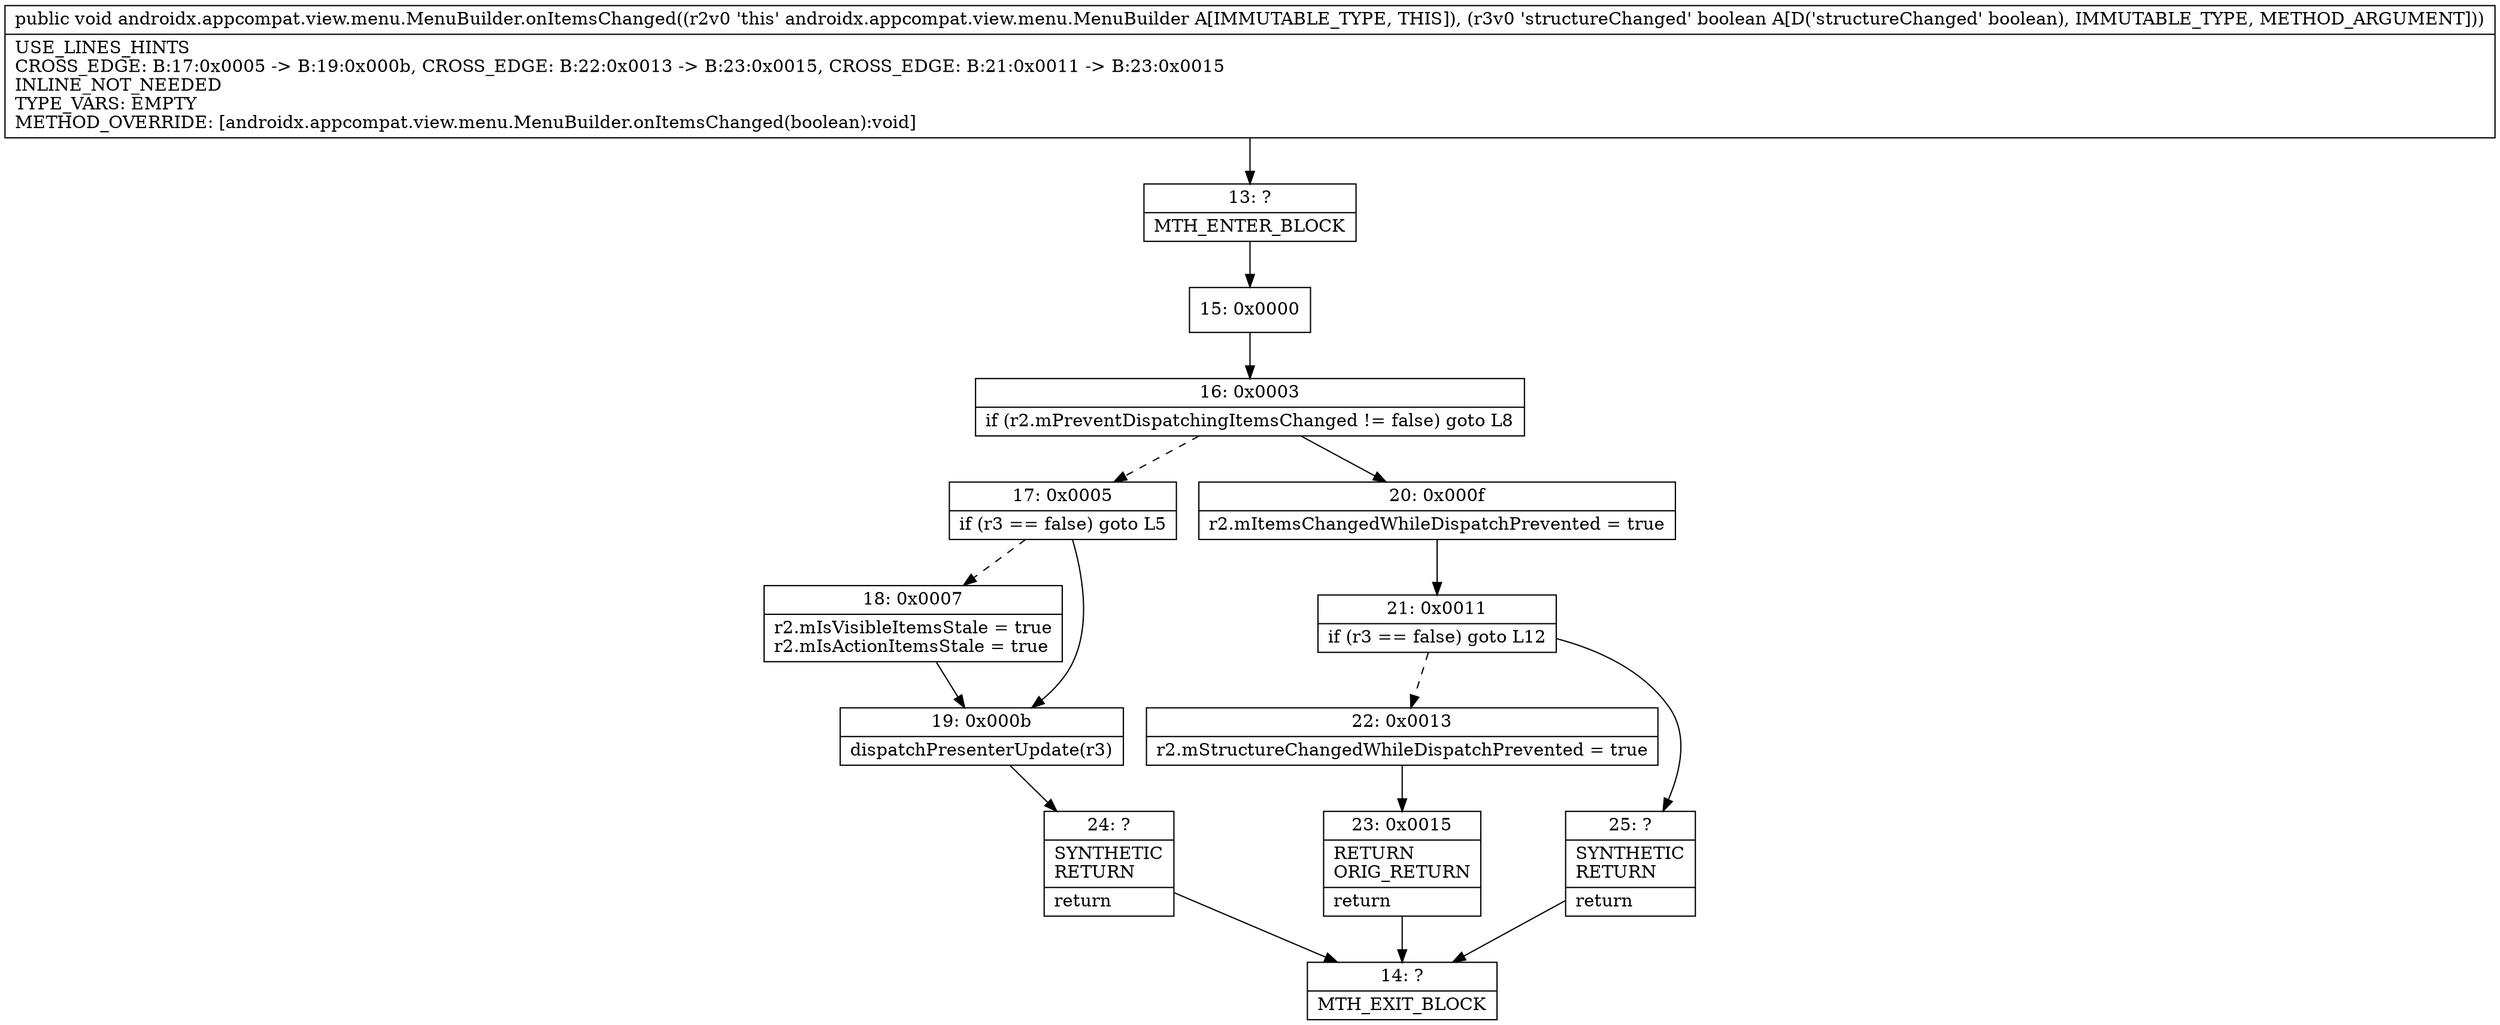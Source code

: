 digraph "CFG forandroidx.appcompat.view.menu.MenuBuilder.onItemsChanged(Z)V" {
Node_13 [shape=record,label="{13\:\ ?|MTH_ENTER_BLOCK\l}"];
Node_15 [shape=record,label="{15\:\ 0x0000}"];
Node_16 [shape=record,label="{16\:\ 0x0003|if (r2.mPreventDispatchingItemsChanged != false) goto L8\l}"];
Node_17 [shape=record,label="{17\:\ 0x0005|if (r3 == false) goto L5\l}"];
Node_18 [shape=record,label="{18\:\ 0x0007|r2.mIsVisibleItemsStale = true\lr2.mIsActionItemsStale = true\l}"];
Node_19 [shape=record,label="{19\:\ 0x000b|dispatchPresenterUpdate(r3)\l}"];
Node_24 [shape=record,label="{24\:\ ?|SYNTHETIC\lRETURN\l|return\l}"];
Node_14 [shape=record,label="{14\:\ ?|MTH_EXIT_BLOCK\l}"];
Node_20 [shape=record,label="{20\:\ 0x000f|r2.mItemsChangedWhileDispatchPrevented = true\l}"];
Node_21 [shape=record,label="{21\:\ 0x0011|if (r3 == false) goto L12\l}"];
Node_22 [shape=record,label="{22\:\ 0x0013|r2.mStructureChangedWhileDispatchPrevented = true\l}"];
Node_23 [shape=record,label="{23\:\ 0x0015|RETURN\lORIG_RETURN\l|return\l}"];
Node_25 [shape=record,label="{25\:\ ?|SYNTHETIC\lRETURN\l|return\l}"];
MethodNode[shape=record,label="{public void androidx.appcompat.view.menu.MenuBuilder.onItemsChanged((r2v0 'this' androidx.appcompat.view.menu.MenuBuilder A[IMMUTABLE_TYPE, THIS]), (r3v0 'structureChanged' boolean A[D('structureChanged' boolean), IMMUTABLE_TYPE, METHOD_ARGUMENT]))  | USE_LINES_HINTS\lCROSS_EDGE: B:17:0x0005 \-\> B:19:0x000b, CROSS_EDGE: B:22:0x0013 \-\> B:23:0x0015, CROSS_EDGE: B:21:0x0011 \-\> B:23:0x0015\lINLINE_NOT_NEEDED\lTYPE_VARS: EMPTY\lMETHOD_OVERRIDE: [androidx.appcompat.view.menu.MenuBuilder.onItemsChanged(boolean):void]\l}"];
MethodNode -> Node_13;Node_13 -> Node_15;
Node_15 -> Node_16;
Node_16 -> Node_17[style=dashed];
Node_16 -> Node_20;
Node_17 -> Node_18[style=dashed];
Node_17 -> Node_19;
Node_18 -> Node_19;
Node_19 -> Node_24;
Node_24 -> Node_14;
Node_20 -> Node_21;
Node_21 -> Node_22[style=dashed];
Node_21 -> Node_25;
Node_22 -> Node_23;
Node_23 -> Node_14;
Node_25 -> Node_14;
}


